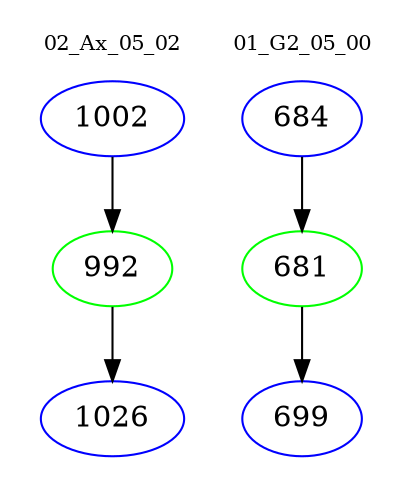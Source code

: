 digraph{
subgraph cluster_0 {
color = white
label = "02_Ax_05_02";
fontsize=10;
T0_1002 [label="1002", color="blue"]
T0_1002 -> T0_992 [color="black"]
T0_992 [label="992", color="green"]
T0_992 -> T0_1026 [color="black"]
T0_1026 [label="1026", color="blue"]
}
subgraph cluster_1 {
color = white
label = "01_G2_05_00";
fontsize=10;
T1_684 [label="684", color="blue"]
T1_684 -> T1_681 [color="black"]
T1_681 [label="681", color="green"]
T1_681 -> T1_699 [color="black"]
T1_699 [label="699", color="blue"]
}
}

